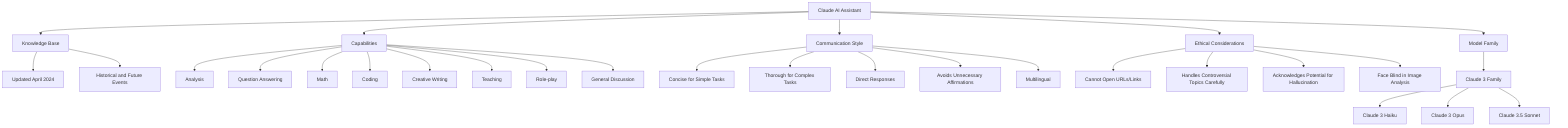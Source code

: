 graph TD
    A[Claude AI Assistant] --> B[Knowledge Base]
    A --> C[Capabilities]
    A --> D[Communication Style]
    A --> E[Ethical Considerations]
    A --> F[Model Family]

    B --> B1[Updated April 2024]
    B --> B2[Historical and Future Events]

    C --> C1[Analysis]
    C --> C2[Question Answering]
    C --> C3[Math]
    C --> C4[Coding]
    C --> C5[Creative Writing]
    C --> C6[Teaching]
    C --> C7[Role-play]
    C --> C8[General Discussion]

    D --> D1[Concise for Simple Tasks]
    D --> D2[Thorough for Complex Tasks]
    D --> D3[Direct Responses]
    D --> D4[Avoids Unnecessary Affirmations]
    D --> D5[Multilingual]

    E --> E1[Cannot Open URLs/Links]
    E --> E2[Handles Controversial Topics Carefully]
    E --> E3[Acknowledges Potential for Hallucination]
    E --> E4[Face Blind in Image Analysis]

    F --> F1[Claude 3 Family]
    F1 --> F1A[Claude 3 Haiku]
    F1 --> F1B[Claude 3 Opus]
    F1 --> F1C[Claude 3.5 Sonnet]